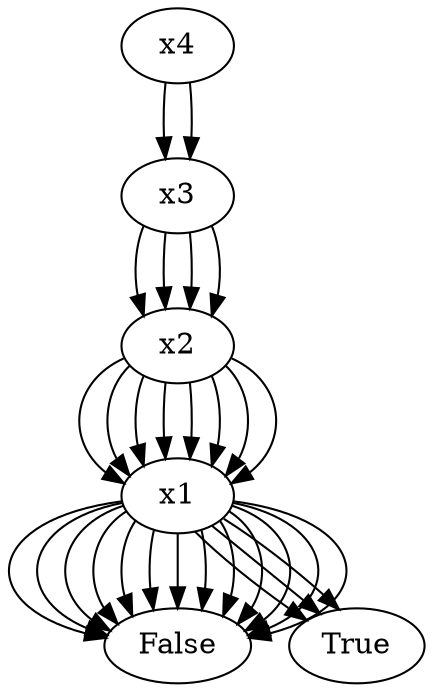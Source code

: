 digraph G {
	x4->x3;
	x3->x2;
	x2->x1;
	x1->False;
	x1->True;
	x2->x1;
	x1->True;
	x1->False;
	x3->x2;
	x2->x1;
	x1->False;
	x1->True;
	x2->x1;
	x1->False;
	x1->False;
	x4->x3;
	x3->x2;
	x2->x1;
	x1->False;
	x1->False;
	x2->x1;
	x1->False;
	x1->False;
	x3->x2;
	x2->x1;
	x1->False;
	x1->False;
	x2->x1;
	x1->False;
	x1->False;
}